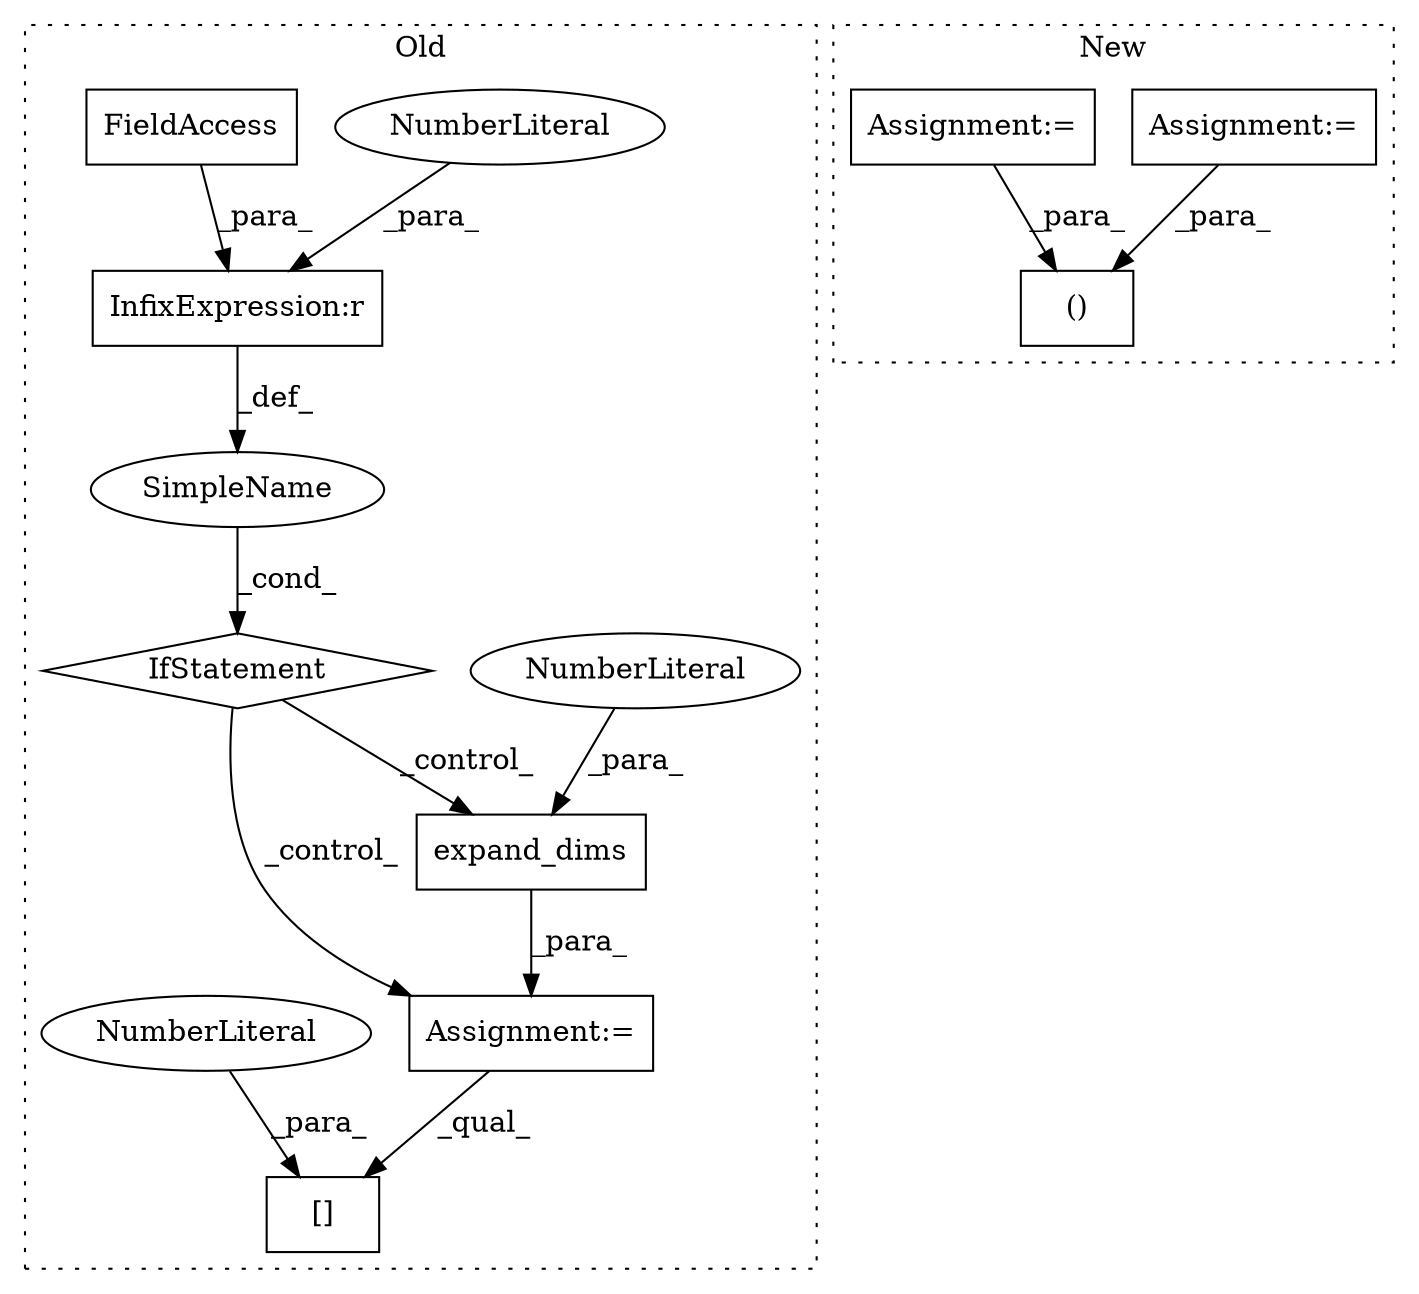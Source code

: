 digraph G {
subgraph cluster0 {
1 [label="expand_dims" a="32" s="426,445" l="12,1" shape="box"];
3 [label="NumberLiteral" a="34" s="444" l="1" shape="ellipse"];
4 [label="Assignment:=" a="7" s="419" l="1" shape="box"];
5 [label="SimpleName" a="42" s="" l="" shape="ellipse"];
6 [label="IfStatement" a="25" s="385,404" l="4,2" shape="diamond"];
7 [label="InfixExpression:r" a="27" s="399" l="4" shape="box"];
8 [label="NumberLiteral" a="34" s="403" l="1" shape="ellipse"];
9 [label="FieldAccess" a="22" s="389" l="10" shape="box"];
11 [label="[]" a="2" s="466,479" l="12,1" shape="box"];
12 [label="NumberLiteral" a="34" s="478" l="1" shape="ellipse"];
label = "Old";
style="dotted";
}
subgraph cluster1 {
2 [label="()" a="106" s="519" l="23" shape="box"];
10 [label="Assignment:=" a="7" s="412" l="9" shape="box"];
13 [label="Assignment:=" a="7" s="446" l="1" shape="box"];
label = "New";
style="dotted";
}
1 -> 4 [label="_para_"];
3 -> 1 [label="_para_"];
4 -> 11 [label="_qual_"];
5 -> 6 [label="_cond_"];
6 -> 1 [label="_control_"];
6 -> 4 [label="_control_"];
7 -> 5 [label="_def_"];
8 -> 7 [label="_para_"];
9 -> 7 [label="_para_"];
10 -> 2 [label="_para_"];
12 -> 11 [label="_para_"];
13 -> 2 [label="_para_"];
}